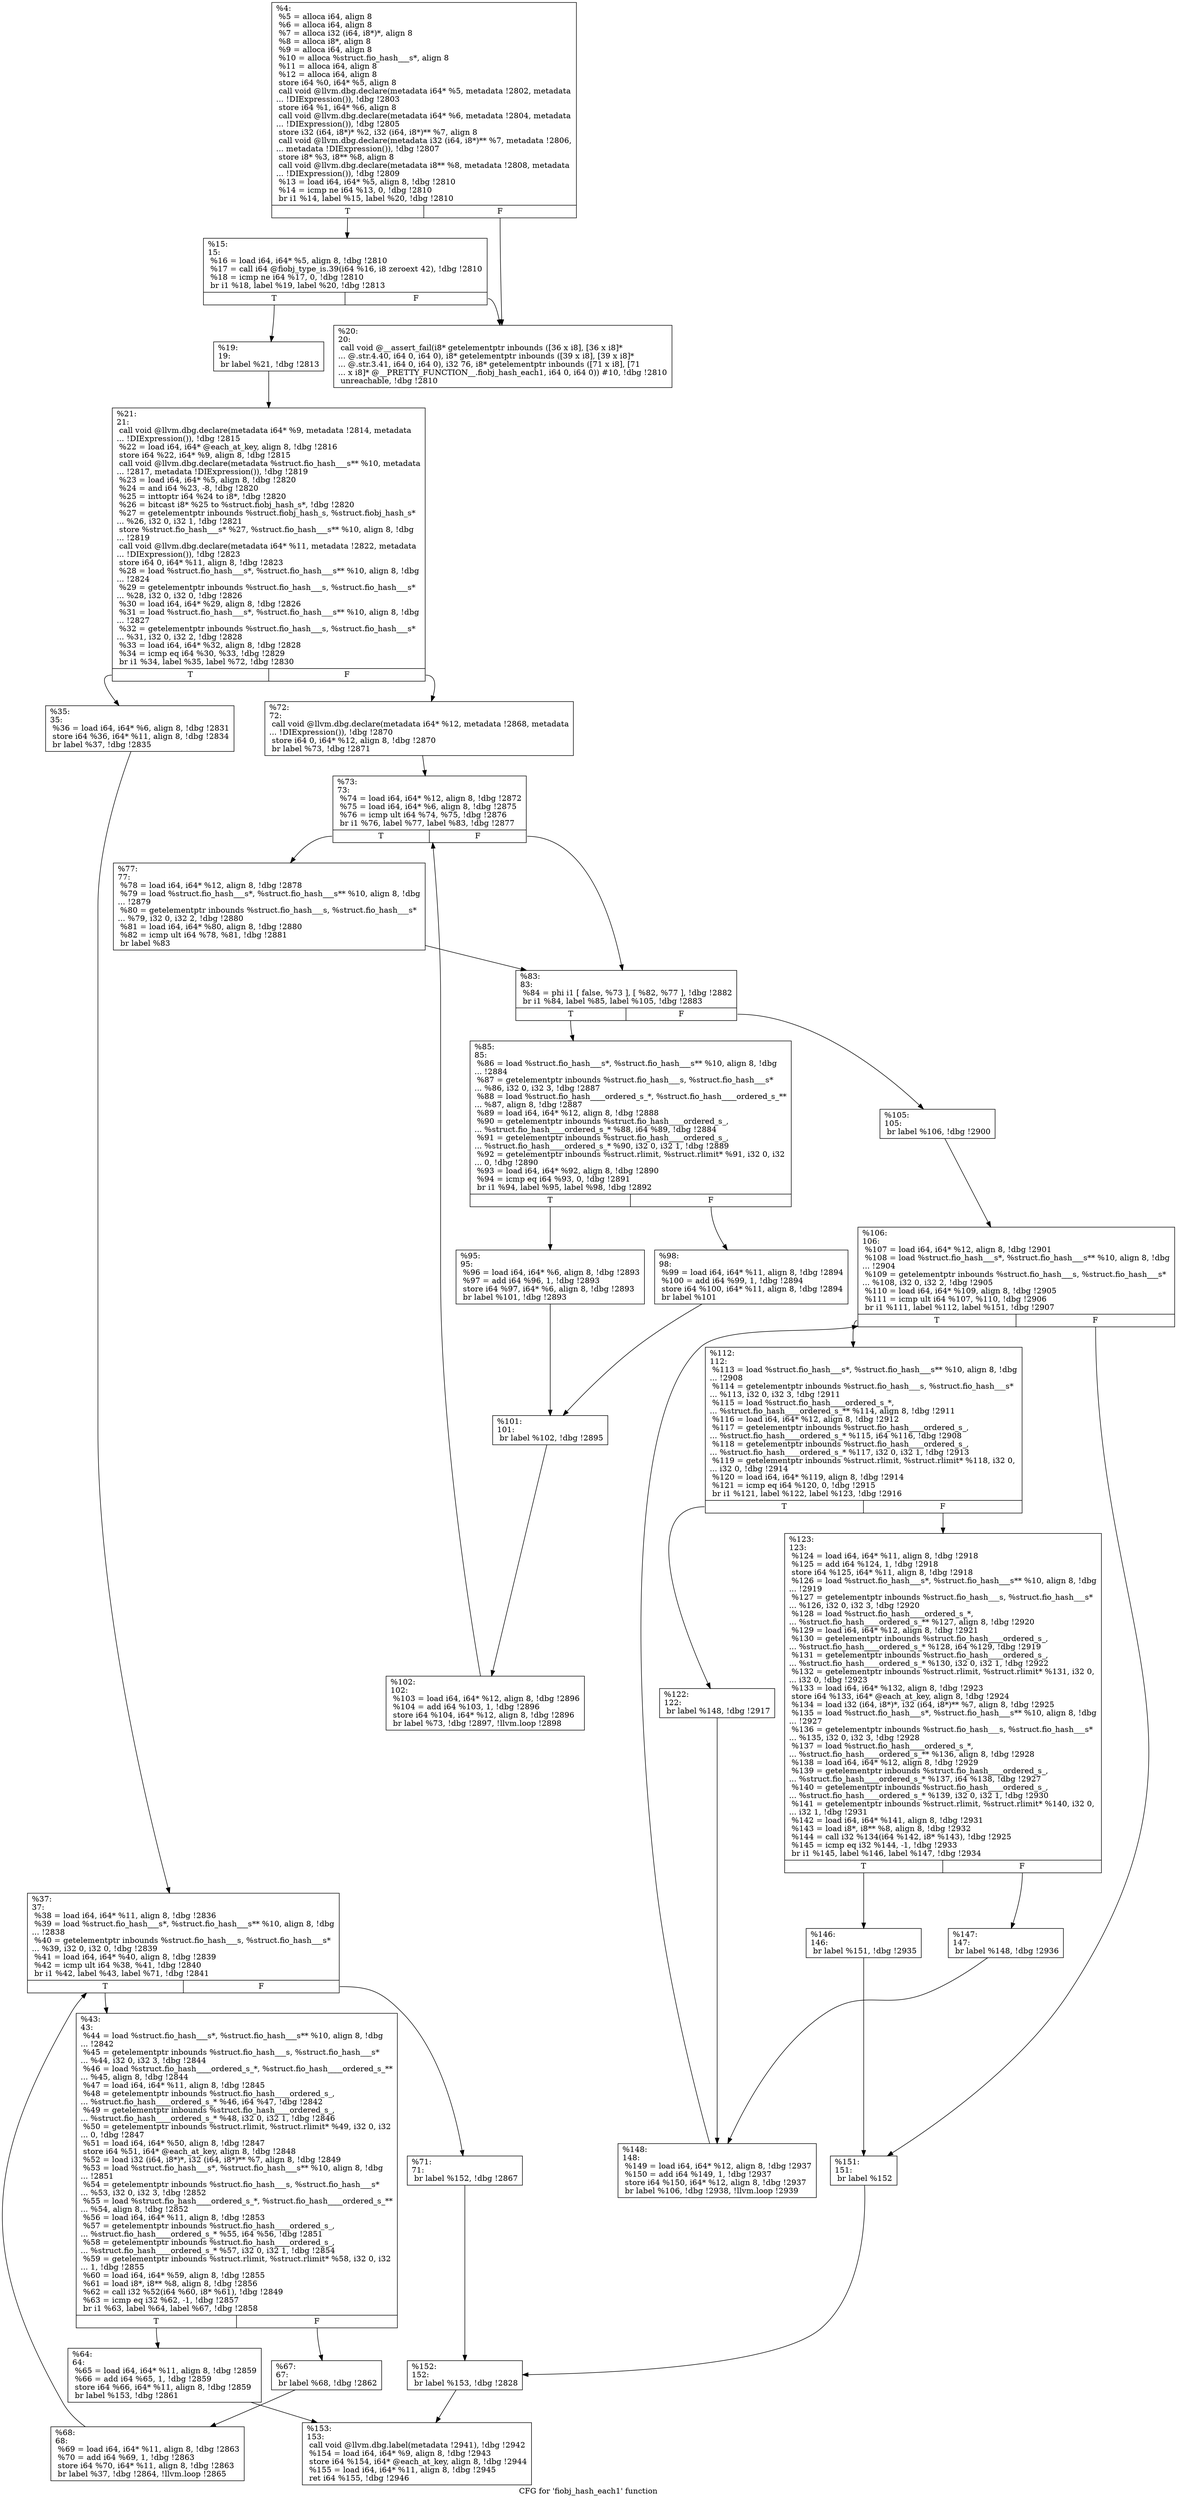 digraph "CFG for 'fiobj_hash_each1' function" {
	label="CFG for 'fiobj_hash_each1' function";

	Node0x556851e24b50 [shape=record,label="{%4:\l  %5 = alloca i64, align 8\l  %6 = alloca i64, align 8\l  %7 = alloca i32 (i64, i8*)*, align 8\l  %8 = alloca i8*, align 8\l  %9 = alloca i64, align 8\l  %10 = alloca %struct.fio_hash___s*, align 8\l  %11 = alloca i64, align 8\l  %12 = alloca i64, align 8\l  store i64 %0, i64* %5, align 8\l  call void @llvm.dbg.declare(metadata i64* %5, metadata !2802, metadata\l... !DIExpression()), !dbg !2803\l  store i64 %1, i64* %6, align 8\l  call void @llvm.dbg.declare(metadata i64* %6, metadata !2804, metadata\l... !DIExpression()), !dbg !2805\l  store i32 (i64, i8*)* %2, i32 (i64, i8*)** %7, align 8\l  call void @llvm.dbg.declare(metadata i32 (i64, i8*)** %7, metadata !2806,\l... metadata !DIExpression()), !dbg !2807\l  store i8* %3, i8** %8, align 8\l  call void @llvm.dbg.declare(metadata i8** %8, metadata !2808, metadata\l... !DIExpression()), !dbg !2809\l  %13 = load i64, i64* %5, align 8, !dbg !2810\l  %14 = icmp ne i64 %13, 0, !dbg !2810\l  br i1 %14, label %15, label %20, !dbg !2810\l|{<s0>T|<s1>F}}"];
	Node0x556851e24b50:s0 -> Node0x556851e25e60;
	Node0x556851e24b50:s1 -> Node0x556851e25f00;
	Node0x556851e25e60 [shape=record,label="{%15:\l15:                                               \l  %16 = load i64, i64* %5, align 8, !dbg !2810\l  %17 = call i64 @fiobj_type_is.39(i64 %16, i8 zeroext 42), !dbg !2810\l  %18 = icmp ne i64 %17, 0, !dbg !2810\l  br i1 %18, label %19, label %20, !dbg !2813\l|{<s0>T|<s1>F}}"];
	Node0x556851e25e60:s0 -> Node0x556851e25eb0;
	Node0x556851e25e60:s1 -> Node0x556851e25f00;
	Node0x556851e25eb0 [shape=record,label="{%19:\l19:                                               \l  br label %21, !dbg !2813\l}"];
	Node0x556851e25eb0 -> Node0x556851e25f50;
	Node0x556851e25f00 [shape=record,label="{%20:\l20:                                               \l  call void @__assert_fail(i8* getelementptr inbounds ([36 x i8], [36 x i8]*\l... @.str.4.40, i64 0, i64 0), i8* getelementptr inbounds ([39 x i8], [39 x i8]*\l... @.str.3.41, i64 0, i64 0), i32 76, i8* getelementptr inbounds ([71 x i8], [71\l... x i8]* @__PRETTY_FUNCTION__.fiobj_hash_each1, i64 0, i64 0)) #10, !dbg !2810\l  unreachable, !dbg !2810\l}"];
	Node0x556851e25f50 [shape=record,label="{%21:\l21:                                               \l  call void @llvm.dbg.declare(metadata i64* %9, metadata !2814, metadata\l... !DIExpression()), !dbg !2815\l  %22 = load i64, i64* @each_at_key, align 8, !dbg !2816\l  store i64 %22, i64* %9, align 8, !dbg !2815\l  call void @llvm.dbg.declare(metadata %struct.fio_hash___s** %10, metadata\l... !2817, metadata !DIExpression()), !dbg !2819\l  %23 = load i64, i64* %5, align 8, !dbg !2820\l  %24 = and i64 %23, -8, !dbg !2820\l  %25 = inttoptr i64 %24 to i8*, !dbg !2820\l  %26 = bitcast i8* %25 to %struct.fiobj_hash_s*, !dbg !2820\l  %27 = getelementptr inbounds %struct.fiobj_hash_s, %struct.fiobj_hash_s*\l... %26, i32 0, i32 1, !dbg !2821\l  store %struct.fio_hash___s* %27, %struct.fio_hash___s** %10, align 8, !dbg\l... !2819\l  call void @llvm.dbg.declare(metadata i64* %11, metadata !2822, metadata\l... !DIExpression()), !dbg !2823\l  store i64 0, i64* %11, align 8, !dbg !2823\l  %28 = load %struct.fio_hash___s*, %struct.fio_hash___s** %10, align 8, !dbg\l... !2824\l  %29 = getelementptr inbounds %struct.fio_hash___s, %struct.fio_hash___s*\l... %28, i32 0, i32 0, !dbg !2826\l  %30 = load i64, i64* %29, align 8, !dbg !2826\l  %31 = load %struct.fio_hash___s*, %struct.fio_hash___s** %10, align 8, !dbg\l... !2827\l  %32 = getelementptr inbounds %struct.fio_hash___s, %struct.fio_hash___s*\l... %31, i32 0, i32 2, !dbg !2828\l  %33 = load i64, i64* %32, align 8, !dbg !2828\l  %34 = icmp eq i64 %30, %33, !dbg !2829\l  br i1 %34, label %35, label %72, !dbg !2830\l|{<s0>T|<s1>F}}"];
	Node0x556851e25f50:s0 -> Node0x556851e25fa0;
	Node0x556851e25f50:s1 -> Node0x556851e261d0;
	Node0x556851e25fa0 [shape=record,label="{%35:\l35:                                               \l  %36 = load i64, i64* %6, align 8, !dbg !2831\l  store i64 %36, i64* %11, align 8, !dbg !2834\l  br label %37, !dbg !2835\l}"];
	Node0x556851e25fa0 -> Node0x556851e25ff0;
	Node0x556851e25ff0 [shape=record,label="{%37:\l37:                                               \l  %38 = load i64, i64* %11, align 8, !dbg !2836\l  %39 = load %struct.fio_hash___s*, %struct.fio_hash___s** %10, align 8, !dbg\l... !2838\l  %40 = getelementptr inbounds %struct.fio_hash___s, %struct.fio_hash___s*\l... %39, i32 0, i32 0, !dbg !2839\l  %41 = load i64, i64* %40, align 8, !dbg !2839\l  %42 = icmp ult i64 %38, %41, !dbg !2840\l  br i1 %42, label %43, label %71, !dbg !2841\l|{<s0>T|<s1>F}}"];
	Node0x556851e25ff0:s0 -> Node0x556851e26040;
	Node0x556851e25ff0:s1 -> Node0x556851e26180;
	Node0x556851e26040 [shape=record,label="{%43:\l43:                                               \l  %44 = load %struct.fio_hash___s*, %struct.fio_hash___s** %10, align 8, !dbg\l... !2842\l  %45 = getelementptr inbounds %struct.fio_hash___s, %struct.fio_hash___s*\l... %44, i32 0, i32 3, !dbg !2844\l  %46 = load %struct.fio_hash____ordered_s_*, %struct.fio_hash____ordered_s_**\l... %45, align 8, !dbg !2844\l  %47 = load i64, i64* %11, align 8, !dbg !2845\l  %48 = getelementptr inbounds %struct.fio_hash____ordered_s_,\l... %struct.fio_hash____ordered_s_* %46, i64 %47, !dbg !2842\l  %49 = getelementptr inbounds %struct.fio_hash____ordered_s_,\l... %struct.fio_hash____ordered_s_* %48, i32 0, i32 1, !dbg !2846\l  %50 = getelementptr inbounds %struct.rlimit, %struct.rlimit* %49, i32 0, i32\l... 0, !dbg !2847\l  %51 = load i64, i64* %50, align 8, !dbg !2847\l  store i64 %51, i64* @each_at_key, align 8, !dbg !2848\l  %52 = load i32 (i64, i8*)*, i32 (i64, i8*)** %7, align 8, !dbg !2849\l  %53 = load %struct.fio_hash___s*, %struct.fio_hash___s** %10, align 8, !dbg\l... !2851\l  %54 = getelementptr inbounds %struct.fio_hash___s, %struct.fio_hash___s*\l... %53, i32 0, i32 3, !dbg !2852\l  %55 = load %struct.fio_hash____ordered_s_*, %struct.fio_hash____ordered_s_**\l... %54, align 8, !dbg !2852\l  %56 = load i64, i64* %11, align 8, !dbg !2853\l  %57 = getelementptr inbounds %struct.fio_hash____ordered_s_,\l... %struct.fio_hash____ordered_s_* %55, i64 %56, !dbg !2851\l  %58 = getelementptr inbounds %struct.fio_hash____ordered_s_,\l... %struct.fio_hash____ordered_s_* %57, i32 0, i32 1, !dbg !2854\l  %59 = getelementptr inbounds %struct.rlimit, %struct.rlimit* %58, i32 0, i32\l... 1, !dbg !2855\l  %60 = load i64, i64* %59, align 8, !dbg !2855\l  %61 = load i8*, i8** %8, align 8, !dbg !2856\l  %62 = call i32 %52(i64 %60, i8* %61), !dbg !2849\l  %63 = icmp eq i32 %62, -1, !dbg !2857\l  br i1 %63, label %64, label %67, !dbg !2858\l|{<s0>T|<s1>F}}"];
	Node0x556851e26040:s0 -> Node0x556851e26090;
	Node0x556851e26040:s1 -> Node0x556851e260e0;
	Node0x556851e26090 [shape=record,label="{%64:\l64:                                               \l  %65 = load i64, i64* %11, align 8, !dbg !2859\l  %66 = add i64 %65, 1, !dbg !2859\l  store i64 %66, i64* %11, align 8, !dbg !2859\l  br label %153, !dbg !2861\l}"];
	Node0x556851e26090 -> Node0x556851e267c0;
	Node0x556851e260e0 [shape=record,label="{%67:\l67:                                               \l  br label %68, !dbg !2862\l}"];
	Node0x556851e260e0 -> Node0x556851e26130;
	Node0x556851e26130 [shape=record,label="{%68:\l68:                                               \l  %69 = load i64, i64* %11, align 8, !dbg !2863\l  %70 = add i64 %69, 1, !dbg !2863\l  store i64 %70, i64* %11, align 8, !dbg !2863\l  br label %37, !dbg !2864, !llvm.loop !2865\l}"];
	Node0x556851e26130 -> Node0x556851e25ff0;
	Node0x556851e26180 [shape=record,label="{%71:\l71:                                               \l  br label %152, !dbg !2867\l}"];
	Node0x556851e26180 -> Node0x556851e26770;
	Node0x556851e261d0 [shape=record,label="{%72:\l72:                                               \l  call void @llvm.dbg.declare(metadata i64* %12, metadata !2868, metadata\l... !DIExpression()), !dbg !2870\l  store i64 0, i64* %12, align 8, !dbg !2870\l  br label %73, !dbg !2871\l}"];
	Node0x556851e261d0 -> Node0x556851e26220;
	Node0x556851e26220 [shape=record,label="{%73:\l73:                                               \l  %74 = load i64, i64* %12, align 8, !dbg !2872\l  %75 = load i64, i64* %6, align 8, !dbg !2875\l  %76 = icmp ult i64 %74, %75, !dbg !2876\l  br i1 %76, label %77, label %83, !dbg !2877\l|{<s0>T|<s1>F}}"];
	Node0x556851e26220:s0 -> Node0x556851e26270;
	Node0x556851e26220:s1 -> Node0x556851e262c0;
	Node0x556851e26270 [shape=record,label="{%77:\l77:                                               \l  %78 = load i64, i64* %12, align 8, !dbg !2878\l  %79 = load %struct.fio_hash___s*, %struct.fio_hash___s** %10, align 8, !dbg\l... !2879\l  %80 = getelementptr inbounds %struct.fio_hash___s, %struct.fio_hash___s*\l... %79, i32 0, i32 2, !dbg !2880\l  %81 = load i64, i64* %80, align 8, !dbg !2880\l  %82 = icmp ult i64 %78, %81, !dbg !2881\l  br label %83\l}"];
	Node0x556851e26270 -> Node0x556851e262c0;
	Node0x556851e262c0 [shape=record,label="{%83:\l83:                                               \l  %84 = phi i1 [ false, %73 ], [ %82, %77 ], !dbg !2882\l  br i1 %84, label %85, label %105, !dbg !2883\l|{<s0>T|<s1>F}}"];
	Node0x556851e262c0:s0 -> Node0x556851e26310;
	Node0x556851e262c0:s1 -> Node0x556851e264a0;
	Node0x556851e26310 [shape=record,label="{%85:\l85:                                               \l  %86 = load %struct.fio_hash___s*, %struct.fio_hash___s** %10, align 8, !dbg\l... !2884\l  %87 = getelementptr inbounds %struct.fio_hash___s, %struct.fio_hash___s*\l... %86, i32 0, i32 3, !dbg !2887\l  %88 = load %struct.fio_hash____ordered_s_*, %struct.fio_hash____ordered_s_**\l... %87, align 8, !dbg !2887\l  %89 = load i64, i64* %12, align 8, !dbg !2888\l  %90 = getelementptr inbounds %struct.fio_hash____ordered_s_,\l... %struct.fio_hash____ordered_s_* %88, i64 %89, !dbg !2884\l  %91 = getelementptr inbounds %struct.fio_hash____ordered_s_,\l... %struct.fio_hash____ordered_s_* %90, i32 0, i32 1, !dbg !2889\l  %92 = getelementptr inbounds %struct.rlimit, %struct.rlimit* %91, i32 0, i32\l... 0, !dbg !2890\l  %93 = load i64, i64* %92, align 8, !dbg !2890\l  %94 = icmp eq i64 %93, 0, !dbg !2891\l  br i1 %94, label %95, label %98, !dbg !2892\l|{<s0>T|<s1>F}}"];
	Node0x556851e26310:s0 -> Node0x556851e26360;
	Node0x556851e26310:s1 -> Node0x556851e263b0;
	Node0x556851e26360 [shape=record,label="{%95:\l95:                                               \l  %96 = load i64, i64* %6, align 8, !dbg !2893\l  %97 = add i64 %96, 1, !dbg !2893\l  store i64 %97, i64* %6, align 8, !dbg !2893\l  br label %101, !dbg !2893\l}"];
	Node0x556851e26360 -> Node0x556851e26400;
	Node0x556851e263b0 [shape=record,label="{%98:\l98:                                               \l  %99 = load i64, i64* %11, align 8, !dbg !2894\l  %100 = add i64 %99, 1, !dbg !2894\l  store i64 %100, i64* %11, align 8, !dbg !2894\l  br label %101\l}"];
	Node0x556851e263b0 -> Node0x556851e26400;
	Node0x556851e26400 [shape=record,label="{%101:\l101:                                              \l  br label %102, !dbg !2895\l}"];
	Node0x556851e26400 -> Node0x556851e26450;
	Node0x556851e26450 [shape=record,label="{%102:\l102:                                              \l  %103 = load i64, i64* %12, align 8, !dbg !2896\l  %104 = add i64 %103, 1, !dbg !2896\l  store i64 %104, i64* %12, align 8, !dbg !2896\l  br label %73, !dbg !2897, !llvm.loop !2898\l}"];
	Node0x556851e26450 -> Node0x556851e26220;
	Node0x556851e264a0 [shape=record,label="{%105:\l105:                                              \l  br label %106, !dbg !2900\l}"];
	Node0x556851e264a0 -> Node0x556851e264f0;
	Node0x556851e264f0 [shape=record,label="{%106:\l106:                                              \l  %107 = load i64, i64* %12, align 8, !dbg !2901\l  %108 = load %struct.fio_hash___s*, %struct.fio_hash___s** %10, align 8, !dbg\l... !2904\l  %109 = getelementptr inbounds %struct.fio_hash___s, %struct.fio_hash___s*\l... %108, i32 0, i32 2, !dbg !2905\l  %110 = load i64, i64* %109, align 8, !dbg !2905\l  %111 = icmp ult i64 %107, %110, !dbg !2906\l  br i1 %111, label %112, label %151, !dbg !2907\l|{<s0>T|<s1>F}}"];
	Node0x556851e264f0:s0 -> Node0x556851e26540;
	Node0x556851e264f0:s1 -> Node0x556851e26720;
	Node0x556851e26540 [shape=record,label="{%112:\l112:                                              \l  %113 = load %struct.fio_hash___s*, %struct.fio_hash___s** %10, align 8, !dbg\l... !2908\l  %114 = getelementptr inbounds %struct.fio_hash___s, %struct.fio_hash___s*\l... %113, i32 0, i32 3, !dbg !2911\l  %115 = load %struct.fio_hash____ordered_s_*,\l... %struct.fio_hash____ordered_s_** %114, align 8, !dbg !2911\l  %116 = load i64, i64* %12, align 8, !dbg !2912\l  %117 = getelementptr inbounds %struct.fio_hash____ordered_s_,\l... %struct.fio_hash____ordered_s_* %115, i64 %116, !dbg !2908\l  %118 = getelementptr inbounds %struct.fio_hash____ordered_s_,\l... %struct.fio_hash____ordered_s_* %117, i32 0, i32 1, !dbg !2913\l  %119 = getelementptr inbounds %struct.rlimit, %struct.rlimit* %118, i32 0,\l... i32 0, !dbg !2914\l  %120 = load i64, i64* %119, align 8, !dbg !2914\l  %121 = icmp eq i64 %120, 0, !dbg !2915\l  br i1 %121, label %122, label %123, !dbg !2916\l|{<s0>T|<s1>F}}"];
	Node0x556851e26540:s0 -> Node0x556851e26590;
	Node0x556851e26540:s1 -> Node0x556851e265e0;
	Node0x556851e26590 [shape=record,label="{%122:\l122:                                              \l  br label %148, !dbg !2917\l}"];
	Node0x556851e26590 -> Node0x556851e266d0;
	Node0x556851e265e0 [shape=record,label="{%123:\l123:                                              \l  %124 = load i64, i64* %11, align 8, !dbg !2918\l  %125 = add i64 %124, 1, !dbg !2918\l  store i64 %125, i64* %11, align 8, !dbg !2918\l  %126 = load %struct.fio_hash___s*, %struct.fio_hash___s** %10, align 8, !dbg\l... !2919\l  %127 = getelementptr inbounds %struct.fio_hash___s, %struct.fio_hash___s*\l... %126, i32 0, i32 3, !dbg !2920\l  %128 = load %struct.fio_hash____ordered_s_*,\l... %struct.fio_hash____ordered_s_** %127, align 8, !dbg !2920\l  %129 = load i64, i64* %12, align 8, !dbg !2921\l  %130 = getelementptr inbounds %struct.fio_hash____ordered_s_,\l... %struct.fio_hash____ordered_s_* %128, i64 %129, !dbg !2919\l  %131 = getelementptr inbounds %struct.fio_hash____ordered_s_,\l... %struct.fio_hash____ordered_s_* %130, i32 0, i32 1, !dbg !2922\l  %132 = getelementptr inbounds %struct.rlimit, %struct.rlimit* %131, i32 0,\l... i32 0, !dbg !2923\l  %133 = load i64, i64* %132, align 8, !dbg !2923\l  store i64 %133, i64* @each_at_key, align 8, !dbg !2924\l  %134 = load i32 (i64, i8*)*, i32 (i64, i8*)** %7, align 8, !dbg !2925\l  %135 = load %struct.fio_hash___s*, %struct.fio_hash___s** %10, align 8, !dbg\l... !2927\l  %136 = getelementptr inbounds %struct.fio_hash___s, %struct.fio_hash___s*\l... %135, i32 0, i32 3, !dbg !2928\l  %137 = load %struct.fio_hash____ordered_s_*,\l... %struct.fio_hash____ordered_s_** %136, align 8, !dbg !2928\l  %138 = load i64, i64* %12, align 8, !dbg !2929\l  %139 = getelementptr inbounds %struct.fio_hash____ordered_s_,\l... %struct.fio_hash____ordered_s_* %137, i64 %138, !dbg !2927\l  %140 = getelementptr inbounds %struct.fio_hash____ordered_s_,\l... %struct.fio_hash____ordered_s_* %139, i32 0, i32 1, !dbg !2930\l  %141 = getelementptr inbounds %struct.rlimit, %struct.rlimit* %140, i32 0,\l... i32 1, !dbg !2931\l  %142 = load i64, i64* %141, align 8, !dbg !2931\l  %143 = load i8*, i8** %8, align 8, !dbg !2932\l  %144 = call i32 %134(i64 %142, i8* %143), !dbg !2925\l  %145 = icmp eq i32 %144, -1, !dbg !2933\l  br i1 %145, label %146, label %147, !dbg !2934\l|{<s0>T|<s1>F}}"];
	Node0x556851e265e0:s0 -> Node0x556851e26630;
	Node0x556851e265e0:s1 -> Node0x556851e26680;
	Node0x556851e26630 [shape=record,label="{%146:\l146:                                              \l  br label %151, !dbg !2935\l}"];
	Node0x556851e26630 -> Node0x556851e26720;
	Node0x556851e26680 [shape=record,label="{%147:\l147:                                              \l  br label %148, !dbg !2936\l}"];
	Node0x556851e26680 -> Node0x556851e266d0;
	Node0x556851e266d0 [shape=record,label="{%148:\l148:                                              \l  %149 = load i64, i64* %12, align 8, !dbg !2937\l  %150 = add i64 %149, 1, !dbg !2937\l  store i64 %150, i64* %12, align 8, !dbg !2937\l  br label %106, !dbg !2938, !llvm.loop !2939\l}"];
	Node0x556851e266d0 -> Node0x556851e264f0;
	Node0x556851e26720 [shape=record,label="{%151:\l151:                                              \l  br label %152\l}"];
	Node0x556851e26720 -> Node0x556851e26770;
	Node0x556851e26770 [shape=record,label="{%152:\l152:                                              \l  br label %153, !dbg !2828\l}"];
	Node0x556851e26770 -> Node0x556851e267c0;
	Node0x556851e267c0 [shape=record,label="{%153:\l153:                                              \l  call void @llvm.dbg.label(metadata !2941), !dbg !2942\l  %154 = load i64, i64* %9, align 8, !dbg !2943\l  store i64 %154, i64* @each_at_key, align 8, !dbg !2944\l  %155 = load i64, i64* %11, align 8, !dbg !2945\l  ret i64 %155, !dbg !2946\l}"];
}
